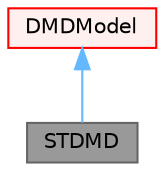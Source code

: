 digraph "STDMD"
{
 // LATEX_PDF_SIZE
  bgcolor="transparent";
  edge [fontname=Helvetica,fontsize=10,labelfontname=Helvetica,labelfontsize=10];
  node [fontname=Helvetica,fontsize=10,shape=box,height=0.2,width=0.4];
  Node1 [id="Node000001",label="STDMD",height=0.2,width=0.4,color="gray40", fillcolor="grey60", style="filled", fontcolor="black",tooltip="Streaming Total Dynamic Mode Decomposition (i.e. STDMD) is a variant of dynamic mode decomposition."];
  Node2 -> Node1 [id="edge1_Node000001_Node000002",dir="back",color="steelblue1",style="solid",tooltip=" "];
  Node2 [id="Node000002",label="DMDModel",height=0.2,width=0.4,color="red", fillcolor="#FFF0F0", style="filled",URL="$classFoam_1_1DMDModel.html",tooltip="Abstract base class for DMD models to handle DMD characteristics for the DMD function object."];
}
